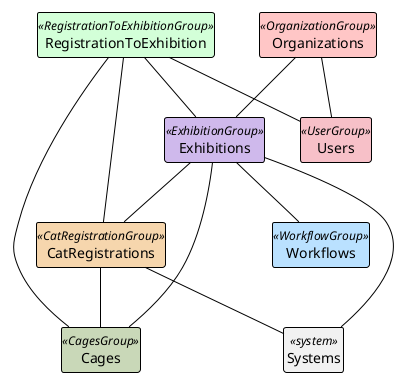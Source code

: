@startuml
!theme plain

skinparam handwritten false
hide circle
hide empty members
skinparam linetype ortho
skinparam linetype polyline
skinparam linetype disabled
skinparam roundcorner 5
skinparam shadowing false

skinparam  class {
    BackgroundColor<<RegistrationToExhibitionGroup>> #d3ffd8
}
class RegistrationToExhibition as "RegistrationToExhibition" <<RegistrationToExhibitionGroup>> {
}

skinparam  class {
    BackgroundColor<<CatRegistrationGroup>> #f6d6ad
}
class CatRegistrations as "CatRegistrations" <<CatRegistrationGroup>> {
}

skinparam  class {
    BackgroundColor<<ExhibitionGroup>> #cfb9ec
}
class Exhibitions as "Exhibitions" <<ExhibitionGroup>> {
}

skinparam  class {
    BackgroundColor<<UserGroup>> #f7c0c8
}
class Users as "Users" <<UserGroup>> {
}

skinparam  class {
    BackgroundColor<<CagesGroup>> #c9d8b8
}
class Cages as "Cages" <<CagesGroup>> {
}

skinparam  class {
    BackgroundColor<<system>> #f1f1f1
}
class Systems as "Systems" <<system>> {
}

skinparam  class {
    BackgroundColor<<OrganizationGroup>> #ffc6c6
}
class Organizations as "Organizations" <<OrganizationGroup>> {
}

skinparam  class {
    BackgroundColor<<WorkflowGroup>> #bae1ff
}
class Workflows as "Workflows" <<WorkflowGroup>> {
}

Organizations -- Users
Organizations -- Exhibitions
Exhibitions -- Workflows
Exhibitions -- Cages
Exhibitions -- Systems
Exhibitions -- CatRegistrations
CatRegistrations -- RegistrationToExhibition
RegistrationToExhibition -- Users
RegistrationToExhibition -- Exhibitions
CatRegistrations -- Systems
CatRegistrations -- Cages
RegistrationToExhibition -- Cages

@enduml